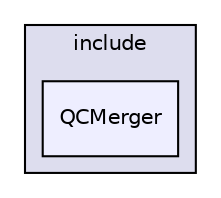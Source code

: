 digraph "/home/travis/build/AliceO2Group/AliceO2/Utilities/QC/QCMerger/include/QCMerger" {
  bgcolor=transparent;
  compound=true
  node [ fontsize="10", fontname="Helvetica"];
  edge [ labelfontsize="10", labelfontname="Helvetica"];
  subgraph clusterdir_2b6b85458fba2367dc96941f06345f16 {
    graph [ bgcolor="#ddddee", pencolor="black", label="include" fontname="Helvetica", fontsize="10", URL="dir_2b6b85458fba2367dc96941f06345f16.html"]
  dir_1b14d4ff4c6148721327f55743a2a569 [shape=box, label="QCMerger", style="filled", fillcolor="#eeeeff", pencolor="black", URL="dir_1b14d4ff4c6148721327f55743a2a569.html"];
  }
}
